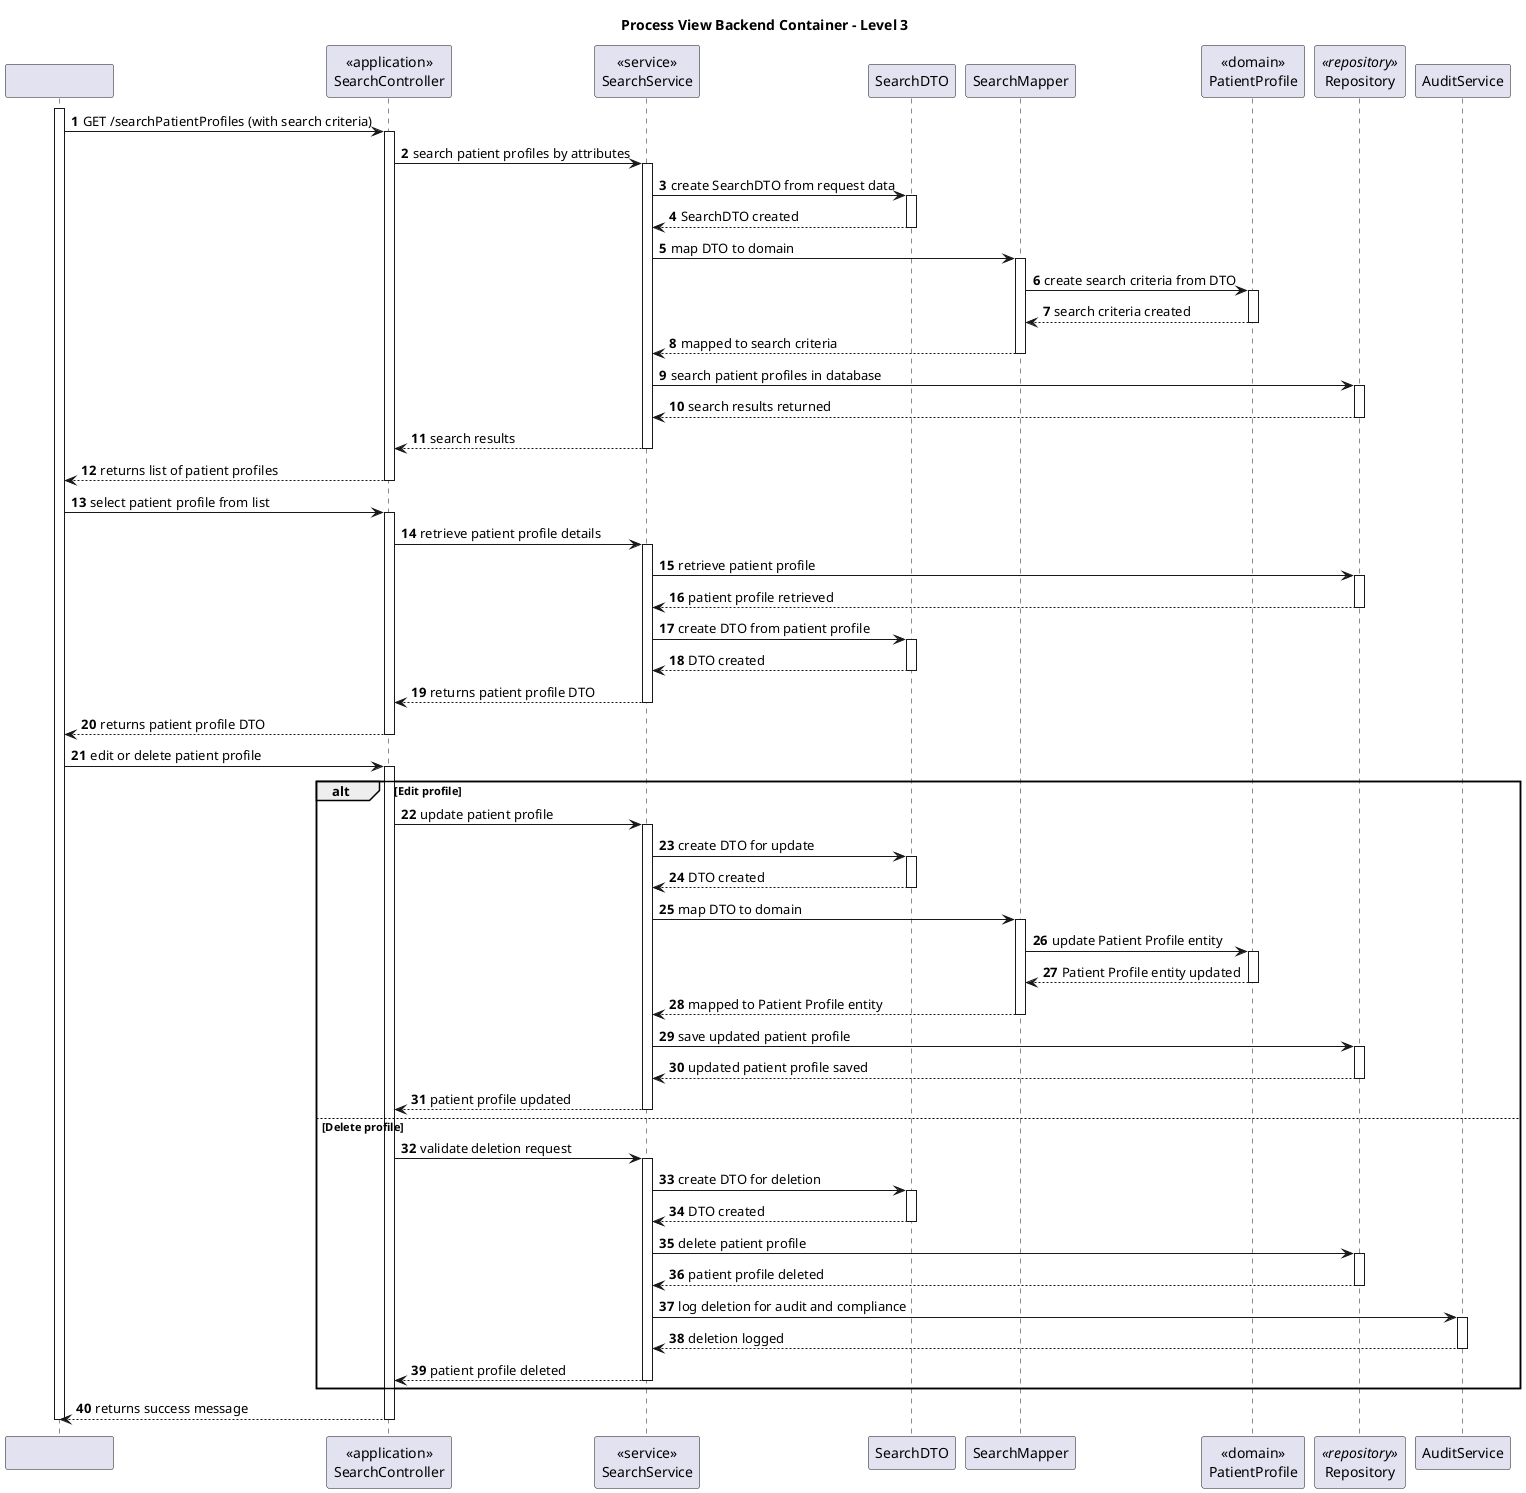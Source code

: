 ﻿@startuml
autonumber
participant "                          " as sys
participant "<<application>>\nSearchController" as ctrl
participant "<<service>>\nSearchService" as serv
participant "SearchDTO" as dto
participant "SearchMapper" as map
participant "<<domain>>\nPatientProfile" as profile
participant "Repository" as repo <<repository>>
participant "AuditService" as audit

title Process View Backend Container - Level 3

activate sys

sys -> ctrl : GET /searchPatientProfiles (with search criteria)

activate ctrl
ctrl -> serv : search patient profiles by attributes
activate serv

serv -> dto : create SearchDTO from request data
activate dto
dto --> serv : SearchDTO created
deactivate dto

serv -> map : map DTO to domain
activate map
map -> profile : create search criteria from DTO
activate profile
profile --> map : search criteria created
deactivate profile
map --> serv : mapped to search criteria
deactivate map

serv -> repo : search patient profiles in database
activate repo
repo --> serv : search results returned
deactivate repo

serv --> ctrl : search results
deactivate serv
ctrl --> sys : returns list of patient profiles
deactivate ctrl

sys -> ctrl : select patient profile from list
activate ctrl

ctrl -> serv : retrieve patient profile details
activate serv

serv -> repo : retrieve patient profile
activate repo
repo --> serv : patient profile retrieved
deactivate repo

serv -> dto : create DTO from patient profile
activate dto
dto --> serv : DTO created
deactivate dto

serv --> ctrl : returns patient profile DTO
deactivate serv
ctrl --> sys : returns patient profile DTO
deactivate ctrl

sys -> ctrl : edit or delete patient profile
activate ctrl

alt Edit profile
  ctrl -> serv : update patient profile
  activate serv
  serv -> dto : create DTO for update
  activate dto
  dto --> serv : DTO created
  deactivate dto
  serv -> map : map DTO to domain
  activate map
  map -> profile : update Patient Profile entity
  activate profile
  profile --> map : Patient Profile entity updated
  deactivate profile
  map --> serv : mapped to Patient Profile entity
  deactivate map
  serv -> repo : save updated patient profile
  activate repo
  repo --> serv : updated patient profile saved
  deactivate repo
  serv --> ctrl : patient profile updated
  deactivate serv
else Delete profile
  ctrl -> serv : validate deletion request
  activate serv
  serv -> dto : create DTO for deletion
  activate dto
  dto --> serv : DTO created
  deactivate dto
  serv -> repo : delete patient profile
  activate repo
  repo --> serv : patient profile deleted
  deactivate repo
  serv -> audit : log deletion for audit and compliance
  activate audit
  audit --> serv : deletion logged
  deactivate audit
  serv --> ctrl : patient profile deleted
  deactivate serv
end

ctrl --> sys : returns success message
deactivate ctrl

deactivate sys
@enduml